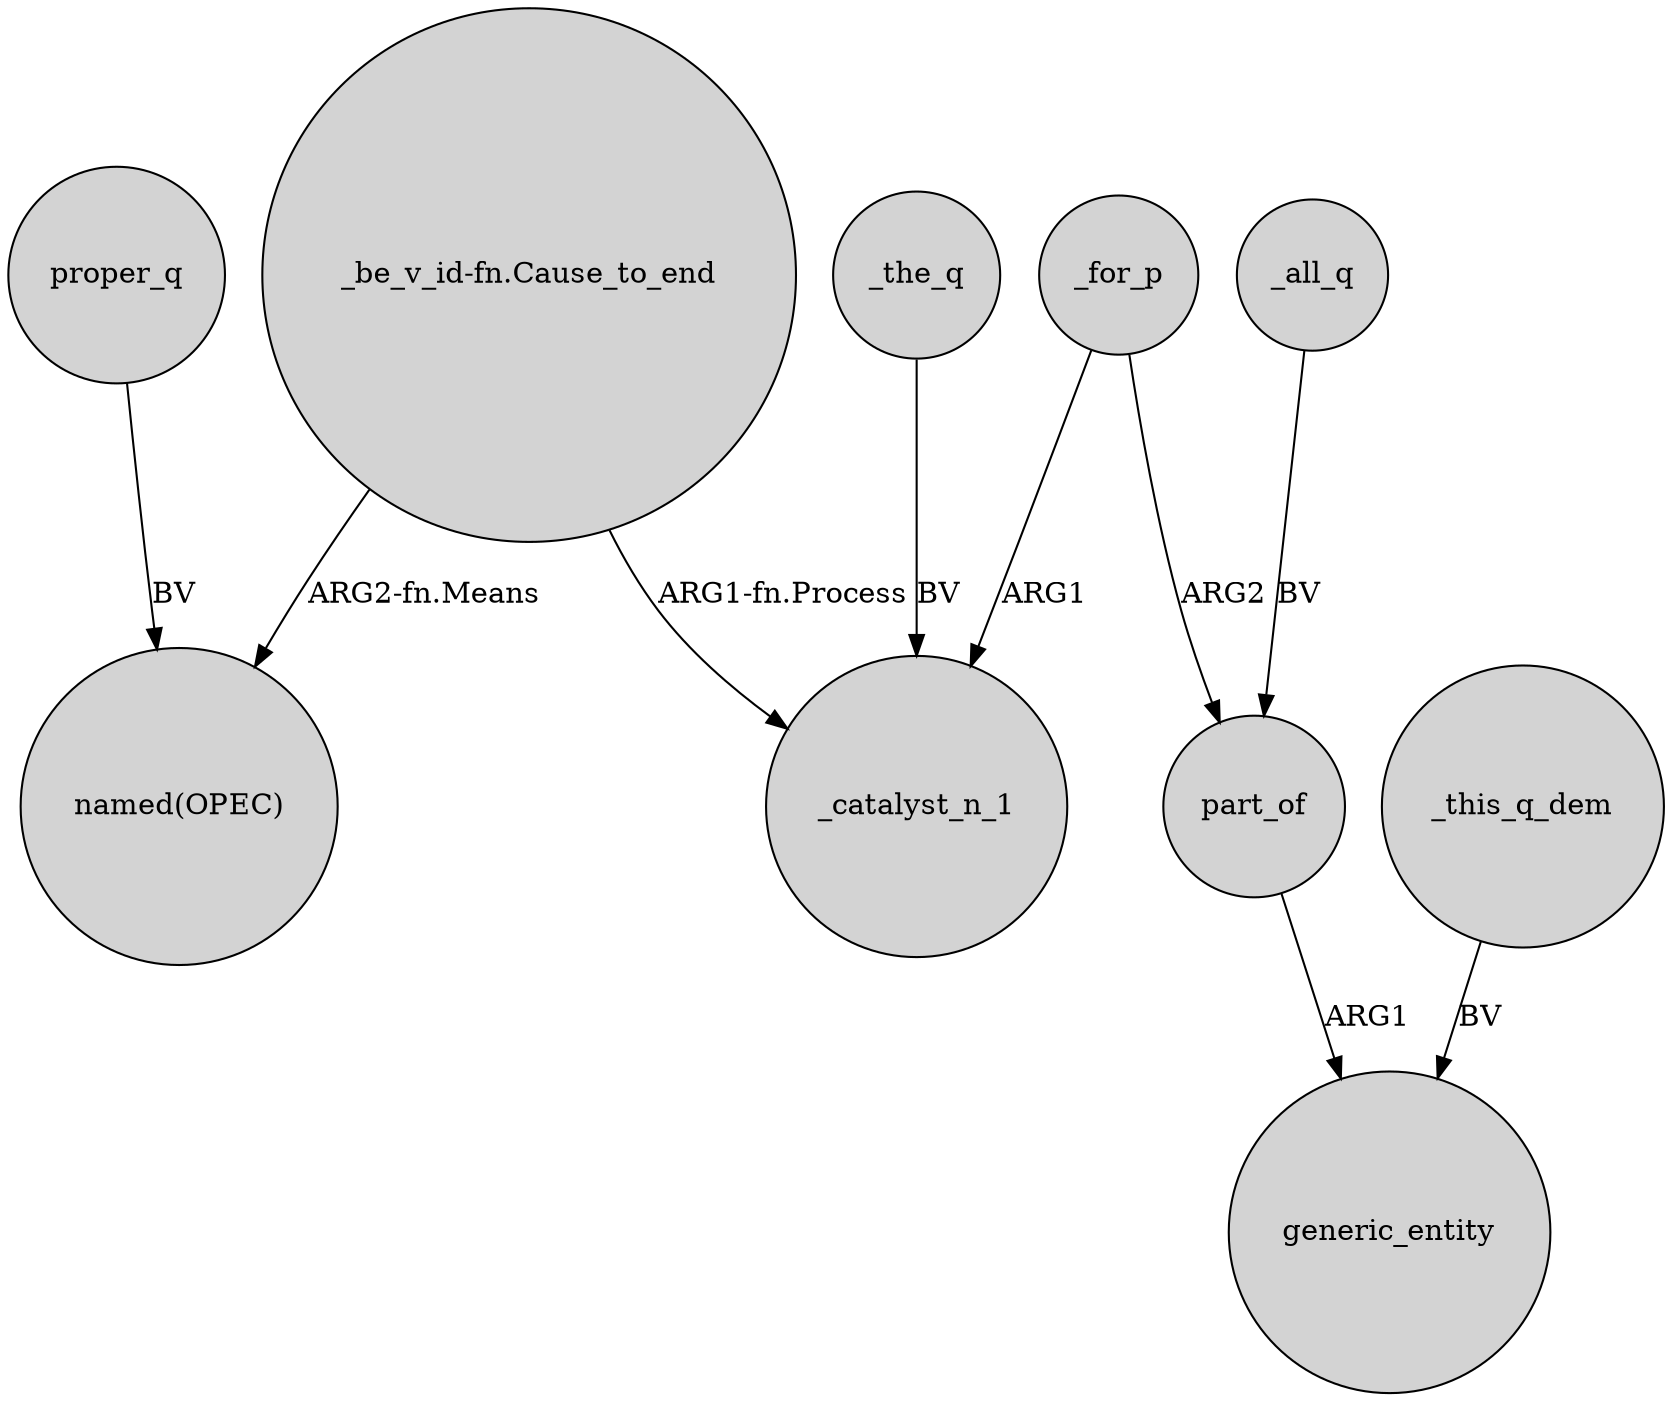 digraph {
	node [shape=circle style=filled]
	"_be_v_id-fn.Cause_to_end" -> "named(OPEC)" [label="ARG2-fn.Means"]
	_all_q -> part_of [label=BV]
	proper_q -> "named(OPEC)" [label=BV]
	_for_p -> _catalyst_n_1 [label=ARG1]
	part_of -> generic_entity [label=ARG1]
	_the_q -> _catalyst_n_1 [label=BV]
	"_be_v_id-fn.Cause_to_end" -> _catalyst_n_1 [label="ARG1-fn.Process"]
	_this_q_dem -> generic_entity [label=BV]
	_for_p -> part_of [label=ARG2]
}
